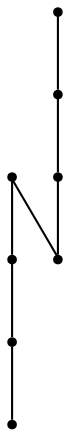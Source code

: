 graph {
  node [shape=point,comment="{\"directed\":false,\"doi\":\"10.1007/978-3-031-22203-0_25\",\"figure\":\"3 (2)\"}"]

  v0 [pos="1097.1747800764533,574.0221444408783"]
  v1 [pos="1063.836135738455,540.6839086899838"]
  v2 [pos="1030.4974914004565,507.3456729390894"]
  v3 [pos="997.1588470624582,474.007437188195"]
  v4 [pos="930.4815583864614,407.33096568640616"]
  v5 [pos="897.142914048463,373.99272993551176"]
  v6 [pos="863.8042697104647,340.6544941846173"]
  v7 [pos="830.4656253724663,307.31625843372285"]

  v1 -- v0 [id="-4",pos="1063.836135738455,540.6839086899838 1097.1747800764533,574.0221444408783 1097.1747800764533,574.0221444408783 1097.1747800764533,574.0221444408783"]
  v2 -- v1 [id="-5",pos="1030.4974914004565,507.3456729390894 1063.836135738455,540.6839086899838 1063.836135738455,540.6839086899838 1063.836135738455,540.6839086899838"]
  v3 -- v2 [id="-6",pos="997.1588470624582,474.007437188195 1030.4974914004565,507.3456729390894 1030.4974914004565,507.3456729390894 1030.4974914004565,507.3456729390894"]
  v3 -- v4 [id="-11",pos="997.1588470624582,474.007437188195 963.8202027244598,440.66929681875814 963.8202027244598,440.66929681875814 963.8202027244598,440.66929681875814 930.4815583864614,407.33096568640616 930.4815583864614,407.33096568640616 930.4815583864614,407.33096568640616"]
  v5 -- v4 [id="-15",pos="897.142914048463,373.99272993551176 930.4815583864614,407.33096568640616 930.4815583864614,407.33096568640616 930.4815583864614,407.33096568640616"]
  v6 -- v5 [id="-16",pos="863.8042697104647,340.6544941846173 897.142914048463,373.99272993551176 897.142914048463,373.99272993551176 897.142914048463,373.99272993551176"]
  v7 -- v6 [id="-17",pos="830.4656253724663,307.31625843372285 863.8042697104647,340.6544941846173 863.8042697104647,340.6544941846173 863.8042697104647,340.6544941846173"]
}